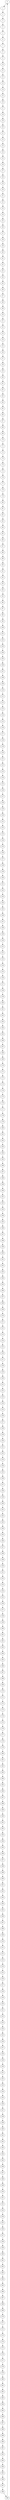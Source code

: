 strict digraph  {
0 [delay=1];
1 [delay=10];
2 [delay=7];
3 [delay=8];
4 [delay=9];
5 [delay=1];
6 [delay=4];
7 [delay=7];
8 [delay=10];
9 [delay=10];
10 [delay=9];
11 [delay=4];
12 [delay=2];
13 [delay=8];
14 [delay=4];
15 [delay=7];
16 [delay=9];
17 [delay=8];
18 [delay=7];
19 [delay=7];
20 [delay=7];
21 [delay=3];
22 [delay=2];
23 [delay=2];
24 [delay=1];
25 [delay=6];
26 [delay=3];
27 [delay=5];
28 [delay=10];
29 [delay=5];
30 [delay=3];
31 [delay=9];
32 [delay=8];
33 [delay=1];
34 [delay=10];
35 [delay=4];
36 [delay=9];
37 [delay=10];
38 [delay=8];
39 [delay=2];
40 [delay=10];
41 [delay=7];
42 [delay=1];
43 [delay=6];
44 [delay=2];
45 [delay=4];
46 [delay=10];
47 [delay=7];
48 [delay=9];
49 [delay=7];
50 [delay=10];
51 [delay=6];
52 [delay=5];
53 [delay=6];
54 [delay=10];
55 [delay=5];
56 [delay=5];
57 [delay=6];
58 [delay=8];
59 [delay=6];
60 [delay=6];
61 [delay=8];
62 [delay=7];
63 [delay=7];
64 [delay=6];
65 [delay=10];
66 [delay=2];
67 [delay=8];
68 [delay=1];
69 [delay=9];
70 [delay=3];
71 [delay=9];
72 [delay=8];
73 [delay=3];
74 [delay=8];
75 [delay=8];
76 [delay=3];
77 [delay=4];
78 [delay=2];
79 [delay=9];
80 [delay=6];
81 [delay=5];
82 [delay=10];
83 [delay=6];
84 [delay=5];
85 [delay=4];
86 [delay=4];
87 [delay=8];
88 [delay=5];
89 [delay=8];
90 [delay=8];
91 [delay=4];
92 [delay=10];
93 [delay=1];
94 [delay=2];
95 [delay=9];
96 [delay=1];
97 [delay=10];
98 [delay=6];
99 [delay=9];
100 [delay=9];
101 [delay=8];
102 [delay=6];
103 [delay=6];
104 [delay=6];
105 [delay=4];
106 [delay=1];
107 [delay=2];
108 [delay=10];
109 [delay=2];
110 [delay=2];
111 [delay=2];
112 [delay=9];
113 [delay=3];
114 [delay=8];
115 [delay=9];
116 [delay=8];
117 [delay=9];
118 [delay=4];
119 [delay=9];
120 [delay=5];
121 [delay=7];
122 [delay=9];
123 [delay=8];
124 [delay=4];
125 [delay=2];
126 [delay=8];
127 [delay=7];
128 [delay=7];
129 [delay=1];
130 [delay=4];
131 [delay=9];
132 [delay=4];
133 [delay=4];
134 [delay=5];
135 [delay=7];
136 [delay=4];
137 [delay=6];
138 [delay=7];
139 [delay=1];
140 [delay=9];
141 [delay=9];
142 [delay=3];
143 [delay=10];
144 [delay=1];
145 [delay=6];
146 [delay=3];
147 [delay=4];
148 [delay=2];
149 [delay=9];
150 [delay=10];
151 [delay=1];
152 [delay=10];
153 [delay=2];
154 [delay=4];
155 [delay=10];
156 [delay=7];
157 [delay=10];
158 [delay=9];
159 [delay=9];
160 [delay=6];
161 [delay=8];
162 [delay=6];
163 [delay=4];
164 [delay=8];
165 [delay=9];
166 [delay=7];
167 [delay=1];
168 [delay=2];
169 [delay=9];
170 [delay=4];
171 [delay=6];
172 [delay=5];
173 [delay=10];
174 [delay=8];
175 [delay=7];
176 [delay=4];
177 [delay=5];
178 [delay=4];
179 [delay=10];
180 [delay=1];
181 [delay=3];
182 [delay=6];
183 [delay=10];
184 [delay=8];
185 [delay=3];
186 [delay=4];
187 [delay=9];
188 [delay=1];
189 [delay=4];
190 [delay=6];
191 [delay=1];
192 [delay=9];
193 [delay=10];
194 [delay=5];
195 [delay=1];
196 [delay=6];
197 [delay=7];
198 [delay=7];
199 [delay=2];
200 [delay=1];
201 [delay=2];
202 [delay=3];
203 [delay=8];
204 [delay=5];
205 [delay=3];
206 [delay=4];
207 [delay=8];
208 [delay=6];
209 [delay=7];
210 [delay=4];
211 [delay=4];
212 [delay=3];
213 [delay=4];
214 [delay=9];
215 [delay=7];
216 [delay=6];
217 [delay=3];
218 [delay=9];
219 [delay=10];
220 [delay=5];
221 [delay=5];
222 [delay=6];
223 [delay=4];
224 [delay=1];
225 [delay=8];
226 [delay=5];
227 [delay=6];
228 [delay=3];
229 [delay=9];
230 [delay=10];
231 [delay=9];
232 [delay=5];
233 [delay=6];
234 [delay=2];
235 [delay=10];
236 [delay=4];
237 [delay=3];
238 [delay=6];
239 [delay=5];
240 [delay=4];
241 [delay=1];
242 [delay=10];
243 [delay=6];
244 [delay=1];
245 [delay=3];
246 [delay=4];
247 [delay=9];
248 [delay=10];
249 [delay=3];
250 [delay=8];
251 [delay=2];
252 [delay=7];
253 [delay=6];
254 [delay=1];
255 [delay=1];
256 [delay=3];
257 [delay=3];
258 [delay=8];
259 [delay=3];
260 [delay=3];
261 [delay=6];
262 [delay=10];
263 [delay=4];
264 [delay=6];
265 [delay=2];
266 [delay=5];
267 [delay=10];
268 [delay=10];
269 [delay=8];
270 [delay=4];
271 [delay=1];
272 [delay=5];
273 [delay=8];
274 [delay=10];
275 [delay=2];
276 [delay=7];
277 [delay=4];
278 [delay=2];
279 [delay=4];
280 [delay=10];
281 [delay=5];
282 [delay=3];
283 [delay=9];
284 [delay=4];
285 [delay=7];
286 [delay=7];
287 [delay=4];
288 [delay=2];
289 [delay=3];
290 [delay=8];
291 [delay=5];
292 [delay=2];
293 [delay=1];
294 [delay=4];
295 [delay=3];
296 [delay=8];
297 [delay=9];
298 [delay=10];
299 [delay=6];
300 [delay=9];
301 [delay=4];
302 [delay=2];
303 [delay=5];
304 [delay=10];
305 [delay=7];
306 [delay=8];
307 [delay=5];
308 [delay=2];
309 [delay=4];
310 [delay=4];
311 [delay=5];
312 [delay=4];
313 [delay=2];
314 [delay=2];
315 [delay=7];
316 [delay=8];
317 [delay=8];
318 [delay=6];
319 [delay=3];
320 [delay=9];
321 [delay=7];
322 [delay=10];
323 [delay=7];
324 [delay=1];
325 [delay=2];
326 [delay=5];
327 [delay=1];
328 [delay=1];
329 [delay=3];
330 [delay=6];
331 [delay=3];
332 [delay=3];
333 [delay=10];
334 [delay=4];
335 [delay=2];
336 [delay=6];
337 [delay=5];
338 [delay=5];
339 [delay=10];
340 [delay=8];
341 [delay=4];
342 [delay=5];
343 [delay=3];
344 [delay=3];
345 [delay=6];
346 [delay=1];
347 [delay=4];
348 [delay=10];
349 [delay=4];
350 [delay=2];
351 [delay=3];
352 [delay=10];
353 [delay=9];
354 [delay=6];
355 [delay=7];
356 [delay=6];
357 [delay=9];
358 [delay=5];
359 [delay=3];
360 [delay=2];
361 [delay=3];
362 [delay=9];
363 [delay=5];
364 [delay=3];
365 [delay=2];
366 [delay=8];
367 [delay=1];
368 [delay=5];
369 [delay=10];
370 [delay=5];
371 [delay=1];
372 [delay=4];
373 [delay=3];
374 [delay=3];
375 [delay=3];
376 [delay=5];
377 [delay=6];
378 [delay=3];
379 [delay=9];
380 [delay=9];
381 [delay=2];
382 [delay=8];
383 [delay=8];
384 [delay=5];
385 [delay=5];
386 [delay=5];
387 [delay=10];
388 [delay=1];
389 [delay=6];
390 [delay=9];
391 [delay=4];
392 [delay=2];
393 [delay=3];
394 [delay=5];
395 [delay=9];
396 [delay=7];
397 [delay=9];
398 [delay=7];
399 [delay=10];
0 -> 1  [weight="1.0"];
1 -> 2  [weight="1.0"];
2 -> 3  [weight="0.0"];
3 -> 4  [weight="1.0"];
4 -> 5  [weight="0.0"];
5 -> 6  [weight="1.0"];
6 -> 7  [weight="2.0"];
7 -> 8  [weight="1.0"];
8 -> 9  [weight="0.0"];
9 -> 10  [weight="1.0"];
10 -> 11  [weight="1.0"];
11 -> 12  [weight="1.0"];
12 -> 13  [weight="3.0"];
13 -> 14  [weight="0.0"];
14 -> 15  [weight="1.0"];
15 -> 16  [weight="0.0"];
16 -> 17  [weight="1.0"];
17 -> 18  [weight="3.0"];
18 -> 19  [weight="0.0"];
19 -> 20  [weight="2.0"];
20 -> 21  [weight="0.0"];
21 -> 22  [weight="0.0"];
22 -> 23  [weight="3.0"];
23 -> 24  [weight="0.0"];
24 -> 25  [weight="2.0"];
25 -> 26  [weight="1.0"];
26 -> 27  [weight="1.0"];
27 -> 28  [weight="0.0"];
28 -> 29  [weight="0.0"];
29 -> 30  [weight="1.0"];
30 -> 31  [weight="1.0"];
31 -> 32  [weight="1.0"];
32 -> 33  [weight="0.0"];
33 -> 34  [weight="3.0"];
34 -> 35  [weight="1.0"];
35 -> 36  [weight="1.0"];
36 -> 37  [weight="2.0"];
37 -> 38  [weight="0.0"];
38 -> 39  [weight="0.0"];
39 -> 40  [weight="3.0"];
40 -> 41  [weight="1.0"];
41 -> 42  [weight="0.0"];
42 -> 43  [weight="2.0"];
43 -> 44  [weight="0.0"];
44 -> 45  [weight="1.0"];
45 -> 46  [weight="2.0"];
46 -> 47  [weight="1.0"];
47 -> 48  [weight="1.0"];
48 -> 49  [weight="0.0"];
49 -> 50  [weight="0.0"];
50 -> 51  [weight="0.0"];
51 -> 52  [weight="2.0"];
52 -> 53  [weight="1.0"];
53 -> 54  [weight="3.0"];
54 -> 55  [weight="0.0"];
55 -> 56  [weight="1.0"];
56 -> 57  [weight="0.0"];
57 -> 58  [weight="3.0"];
58 -> 59  [weight="0.0"];
59 -> 60  [weight="0.0"];
60 -> 61  [weight="1.0"];
61 -> 62  [weight="0.0"];
62 -> 63  [weight="2.0"];
63 -> 64  [weight="2.0"];
64 -> 65  [weight="2.0"];
65 -> 66  [weight="1.0"];
66 -> 67  [weight="0.0"];
67 -> 68  [weight="2.0"];
68 -> 69  [weight="0.0"];
69 -> 70  [weight="1.0"];
70 -> 71  [weight="2.0"];
71 -> 72  [weight="0.0"];
72 -> 73  [weight="0.0"];
73 -> 74  [weight="3.0"];
74 -> 75  [weight="0.0"];
75 -> 76  [weight="0.0"];
76 -> 77  [weight="2.0"];
77 -> 78  [weight="1.0"];
78 -> 79  [weight="0.0"];
79 -> 80  [weight="1.0"];
80 -> 81  [weight="2.0"];
81 -> 82  [weight="0.0"];
82 -> 83  [weight="3.0"];
83 -> 84  [weight="1.0"];
84 -> 85  [weight="0.0"];
85 -> 86  [weight="2.0"];
86 -> 87  [weight="0.0"];
87 -> 88  [weight="0.0"];
88 -> 89  [weight="0.0"];
89 -> 90  [weight="4.0"];
90 -> 91  [weight="1.0"];
91 -> 92  [weight="1.0"];
92 -> 93  [weight="0.0"];
93 -> 94  [weight="0.0"];
94 -> 95  [weight="3.0"];
95 -> 96  [weight="0.0"];
96 -> 97  [weight="0.0"];
97 -> 98  [weight="1.0"];
98 -> 99  [weight="3.0"];
99 -> 100  [weight="0.0"];
100 -> 101  [weight="0.0"];
101 -> 102  [weight="2.0"];
102 -> 103  [weight="1.0"];
103 -> 104  [weight="0.0"];
104 -> 105  [weight="3.0"];
105 -> 106  [weight="1.0"];
106 -> 107  [weight="0.0"];
107 -> 108  [weight="0.0"];
108 -> 109  [weight="0.0"];
109 -> 110  [weight="1.0"];
110 -> 111  [weight="1.0"];
111 -> 112  [weight="0.0"];
112 -> 113  [weight="3.0"];
113 -> 114  [weight="3.0"];
114 -> 115  [weight="1.0"];
115 -> 116  [weight="0.0"];
116 -> 117  [weight="1.0"];
117 -> 118  [weight="1.0"];
118 -> 119  [weight="2.0"];
119 -> 120  [weight="0.0"];
120 -> 121  [weight="1.0"];
121 -> 122  [weight="1.0"];
122 -> 123  [weight="2.0"];
123 -> 124  [weight="1.0"];
124 -> 125  [weight="0.0"];
125 -> 126  [weight="1.0"];
126 -> 127  [weight="0.0"];
127 -> 128  [weight="3.0"];
128 -> 129  [weight="1.0"];
129 -> 130  [weight="0.0"];
130 -> 131  [weight="2.0"];
131 -> 132  [weight="1.0"];
132 -> 133  [weight="1.0"];
133 -> 134  [weight="1.0"];
134 -> 135  [weight="0.0"];
135 -> 136  [weight="1.0"];
136 -> 137  [weight="0.0"];
137 -> 138  [weight="3.0"];
138 -> 139  [weight="1.0"];
139 -> 140  [weight="0.0"];
140 -> 141  [weight="1.0"];
141 -> 142  [weight="2.0"];
142 -> 143  [weight="1.0"];
143 -> 144  [weight="1.0"];
144 -> 145  [weight="0.0"];
145 -> 146  [weight="1.0"];
146 -> 147  [weight="0.0"];
147 -> 148  [weight="1.0"];
148 -> 149  [weight="0.0"];
149 -> 150  [weight="2.0"];
150 -> 151  [weight="2.0"];
151 -> 152  [weight="2.0"];
152 -> 153  [weight="0.0"];
153 -> 154  [weight="2.0"];
154 -> 155  [weight="1.0"];
155 -> 156  [weight="1.0"];
156 -> 157  [weight="0.0"];
157 -> 158  [weight="0.0"];
158 -> 159  [weight="1.0"];
159 -> 160  [weight="3.0"];
160 -> 161  [weight="0.0"];
161 -> 162  [weight="1.0"];
162 -> 163  [weight="1.0"];
163 -> 164  [weight="2.0"];
164 -> 165  [weight="0.0"];
165 -> 166  [weight="2.0"];
166 -> 167  [weight="0.0"];
167 -> 168  [weight="1.0"];
168 -> 169  [weight="2.0"];
169 -> 170  [weight="1.0"];
170 -> 171  [weight="0.0"];
171 -> 172  [weight="2.0"];
172 -> 173  [weight="0.0"];
173 -> 174  [weight="1.0"];
174 -> 175  [weight="2.0"];
175 -> 176  [weight="1.0"];
176 -> 177  [weight="1.0"];
177 -> 178  [weight="0.0"];
178 -> 179  [weight="0.0"];
179 -> 180  [weight="0.0"];
180 -> 181  [weight="0.0"];
181 -> 182  [weight="3.0"];
182 -> 183  [weight="3.0"];
183 -> 184  [weight="1.0"];
184 -> 185  [weight="0.0"];
185 -> 186  [weight="2.0"];
186 -> 187  [weight="0.0"];
187 -> 188  [weight="2.0"];
188 -> 189  [weight="1.0"];
189 -> 190  [weight="1.0"];
190 -> 191  [weight="1.0"];
191 -> 192  [weight="0.0"];
192 -> 193  [weight="1.0"];
193 -> 194  [weight="0.0"];
194 -> 195  [weight="0.0"];
195 -> 196  [weight="3.0"];
196 -> 197  [weight="1.0"];
197 -> 198  [weight="2.0"];
198 -> 199  [weight="1.0"];
199 -> 200  [weight="0.0"];
200 -> 201  [weight="0.0"];
201 -> 202  [weight="3.0"];
202 -> 203  [weight="0.0"];
203 -> 204  [weight="1.0"];
204 -> 205  [weight="2.0"];
205 -> 206  [weight="0.0"];
206 -> 207  [weight="0.0"];
207 -> 208  [weight="1.0"];
208 -> 209  [weight="0.0"];
209 -> 210  [weight="2.0"];
210 -> 211  [weight="0.0"];
211 -> 212  [weight="0.0"];
212 -> 213  [weight="4.0"];
213 -> 214  [weight="1.0"];
214 -> 215  [weight="2.0"];
215 -> 216  [weight="1.0"];
216 -> 217  [weight="1.0"];
217 -> 218  [weight="1.0"];
218 -> 219  [weight="1.0"];
219 -> 220  [weight="1.0"];
220 -> 221  [weight="0.0"];
221 -> 222  [weight="1.0"];
222 -> 223  [weight="0.0"];
223 -> 224  [weight="2.0"];
224 -> 225  [weight="2.0"];
225 -> 226  [weight="1.0"];
226 -> 227  [weight="0.0"];
227 -> 228  [weight="0.0"];
228 -> 229  [weight="0.0"];
229 -> 230  [weight="3.0"];
230 -> 231  [weight="0.0"];
231 -> 232  [weight="2.0"];
232 -> 233  [weight="0.0"];
233 -> 234  [weight="1.0"];
234 -> 235  [weight="3.0"];
235 -> 236  [weight="0.0"];
236 -> 237  [weight="2.0"];
237 -> 238  [weight="0.0"];
238 -> 239  [weight="0.0"];
239 -> 240  [weight="1.0"];
240 -> 241  [weight="3.0"];
241 -> 242  [weight="1.0"];
242 -> 243  [weight="0.0"];
243 -> 244  [weight="1.0"];
244 -> 245  [weight="1.0"];
245 -> 246  [weight="2.0"];
246 -> 247  [weight="1.0"];
247 -> 248  [weight="1.0"];
248 -> 249  [weight="1.0"];
249 -> 250  [weight="1.0"];
250 -> 251  [weight="0.0"];
251 -> 252  [weight="0.0"];
252 -> 253  [weight="0.0"];
253 -> 254  [weight="1.0"];
254 -> 255  [weight="0.0"];
255 -> 256  [weight="1.0"];
256 -> 257  [weight="1.0"];
257 -> 258  [weight="4.0"];
258 -> 259  [weight="0.0"];
259 -> 260  [weight="3.0"];
260 -> 261  [weight="1.0"];
261 -> 262  [weight="0.0"];
262 -> 263  [weight="0.0"];
263 -> 264  [weight="2.0"];
264 -> 265  [weight="2.0"];
265 -> 266  [weight="0.0"];
266 -> 267  [weight="0.0"];
267 -> 268  [weight="0.0"];
268 -> 269  [weight="2.0"];
269 -> 270  [weight="1.0"];
270 -> 271  [weight="0.0"];
271 -> 272  [weight="1.0"];
272 -> 273  [weight="3.0"];
273 -> 274  [weight="0.0"];
274 -> 275  [weight="2.0"];
275 -> 276  [weight="0.0"];
276 -> 277  [weight="2.0"];
277 -> 278  [weight="1.0"];
278 -> 279  [weight="2.0"];
279 -> 280  [weight="0.0"];
280 -> 281  [weight="1.0"];
281 -> 282  [weight="1.0"];
282 -> 283  [weight="1.0"];
283 -> 284  [weight="1.0"];
284 -> 285  [weight="0.0"];
285 -> 286  [weight="0.0"];
286 -> 287  [weight="2.0"];
287 -> 288  [weight="1.0"];
288 -> 289  [weight="3.0"];
289 -> 290  [weight="1.0"];
290 -> 291  [weight="0.0"];
291 -> 292  [weight="0.0"];
292 -> 293  [weight="2.0"];
293 -> 294  [weight="2.0"];
294 -> 295  [weight="0.0"];
295 -> 296  [weight="0.0"];
296 -> 297  [weight="3.0"];
297 -> 298  [weight="0.0"];
298 -> 299  [weight="2.0"];
299 -> 300  [weight="0.0"];
300 -> 301  [weight="1.0"];
301 -> 302  [weight="1.0"];
302 -> 303  [weight="1.0"];
303 -> 304  [weight="0.0"];
304 -> 305  [weight="0.0"];
305 -> 306  [weight="4.0"];
306 -> 307  [weight="0.0"];
307 -> 308  [weight="1.0"];
308 -> 309  [weight="0.0"];
309 -> 310  [weight="1.0"];
310 -> 311  [weight="1.0"];
311 -> 312  [weight="0.0"];
312 -> 313  [weight="1.0"];
313 -> 314  [weight="2.0"];
314 -> 315  [weight="0.0"];
315 -> 316  [weight="1.0"];
316 -> 317  [weight="0.0"];
317 -> 318  [weight="3.0"];
318 -> 319  [weight="1.0"];
319 -> 320  [weight="3.0"];
320 -> 321  [weight="1.0"];
321 -> 322  [weight="1.0"];
322 -> 323  [weight="0.0"];
323 -> 324  [weight="0.0"];
324 -> 325  [weight="1.0"];
325 -> 326  [weight="3.0"];
326 -> 327  [weight="0.0"];
327 -> 328  [weight="2.0"];
328 -> 329  [weight="0.0"];
329 -> 330  [weight="0.0"];
330 -> 331  [weight="0.0"];
331 -> 332  [weight="0.0"];
332 -> 333  [weight="1.0"];
333 -> 334  [weight="2.0"];
334 -> 335  [weight="0.0"];
335 -> 336  [weight="0.0"];
336 -> 337  [weight="0.0"];
337 -> 338  [weight="3.0"];
338 -> 339  [weight="1.0"];
339 -> 340  [weight="0.0"];
340 -> 341  [weight="0.0"];
341 -> 342  [weight="0.0"];
342 -> 343  [weight="5.0"];
343 -> 344  [weight="4.0"];
344 -> 345  [weight="0.0"];
345 -> 346  [weight="2.0"];
346 -> 347  [weight="0.0"];
347 -> 348  [weight="2.0"];
348 -> 349  [weight="1.0"];
349 -> 350  [weight="1.0"];
350 -> 351  [weight="1.0"];
351 -> 352  [weight="0.0"];
352 -> 353  [weight="2.0"];
353 -> 354  [weight="0.0"];
354 -> 355  [weight="2.0"];
355 -> 356  [weight="0.0"];
356 -> 357  [weight="0.0"];
357 -> 358  [weight="1.0"];
358 -> 359  [weight="0.0"];
359 -> 360  [weight="4.0"];
360 -> 361  [weight="0.0"];
361 -> 362  [weight="0.0"];
362 -> 363  [weight="0.0"];
363 -> 364  [weight="1.0"];
364 -> 365  [weight="3.0"];
365 -> 366  [weight="2.0"];
366 -> 367  [weight="0.0"];
367 -> 368  [weight="0.0"];
368 -> 369  [weight="1.0"];
369 -> 370  [weight="2.0"];
370 -> 371  [weight="0.0"];
371 -> 372  [weight="3.0"];
372 -> 373  [weight="0.0"];
373 -> 374  [weight="0.0"];
374 -> 375  [weight="1.0"];
375 -> 376  [weight="1.0"];
376 -> 377  [weight="2.0"];
377 -> 378  [weight="2.0"];
378 -> 379  [weight="0.0"];
379 -> 380  [weight="1.0"];
380 -> 381  [weight="1.0"];
381 -> 382  [weight="0.0"];
382 -> 383  [weight="3.0"];
383 -> 384  [weight="0.0"];
384 -> 385  [weight="1.0"];
385 -> 386  [weight="2.0"];
386 -> 387  [weight="0.0"];
387 -> 388  [weight="2.0"];
388 -> 389  [weight="1.0"];
389 -> 390  [weight="1.0"];
390 -> 391  [weight="1.0"];
391 -> 392  [weight="1.0"];
392 -> 393  [weight="1.0"];
393 -> 394  [weight="1.0"];
394 -> 395  [weight="0.0"];
395 -> 396  [weight="1.0"];
396 -> 397  [weight="1.0"];
397 -> 398  [weight="0.0"];
398 -> 399  [weight="0.0"];
399 -> 0  [weight="4.0"];
}

